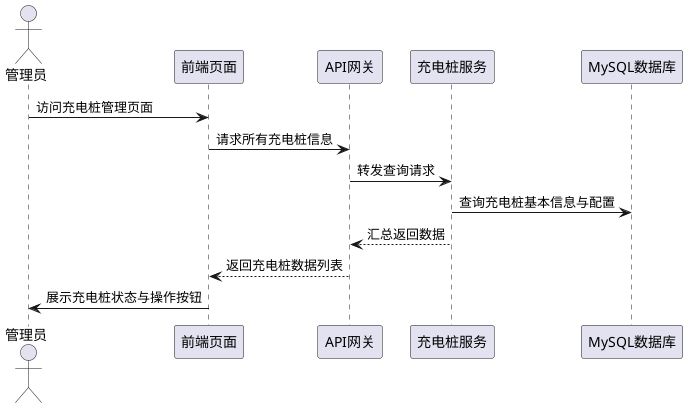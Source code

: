 @startuml
actor 管理员
participant "前端页面" as Frontend
participant "API网关" as APIGateway
participant "充电桩服务" as ChargerService
participant "MySQL数据库" as Database


管理员 -> Frontend : 访问充电桩管理页面
Frontend -> APIGateway : 请求所有充电桩信息
APIGateway -> ChargerService : 转发查询请求
ChargerService -> Database : 查询充电桩基本信息与配置
ChargerService --> APIGateway : 汇总返回数据
APIGateway --> Frontend : 返回充电桩数据列表
Frontend -> 管理员 : 展示充电桩状态与操作按钮
@enduml
